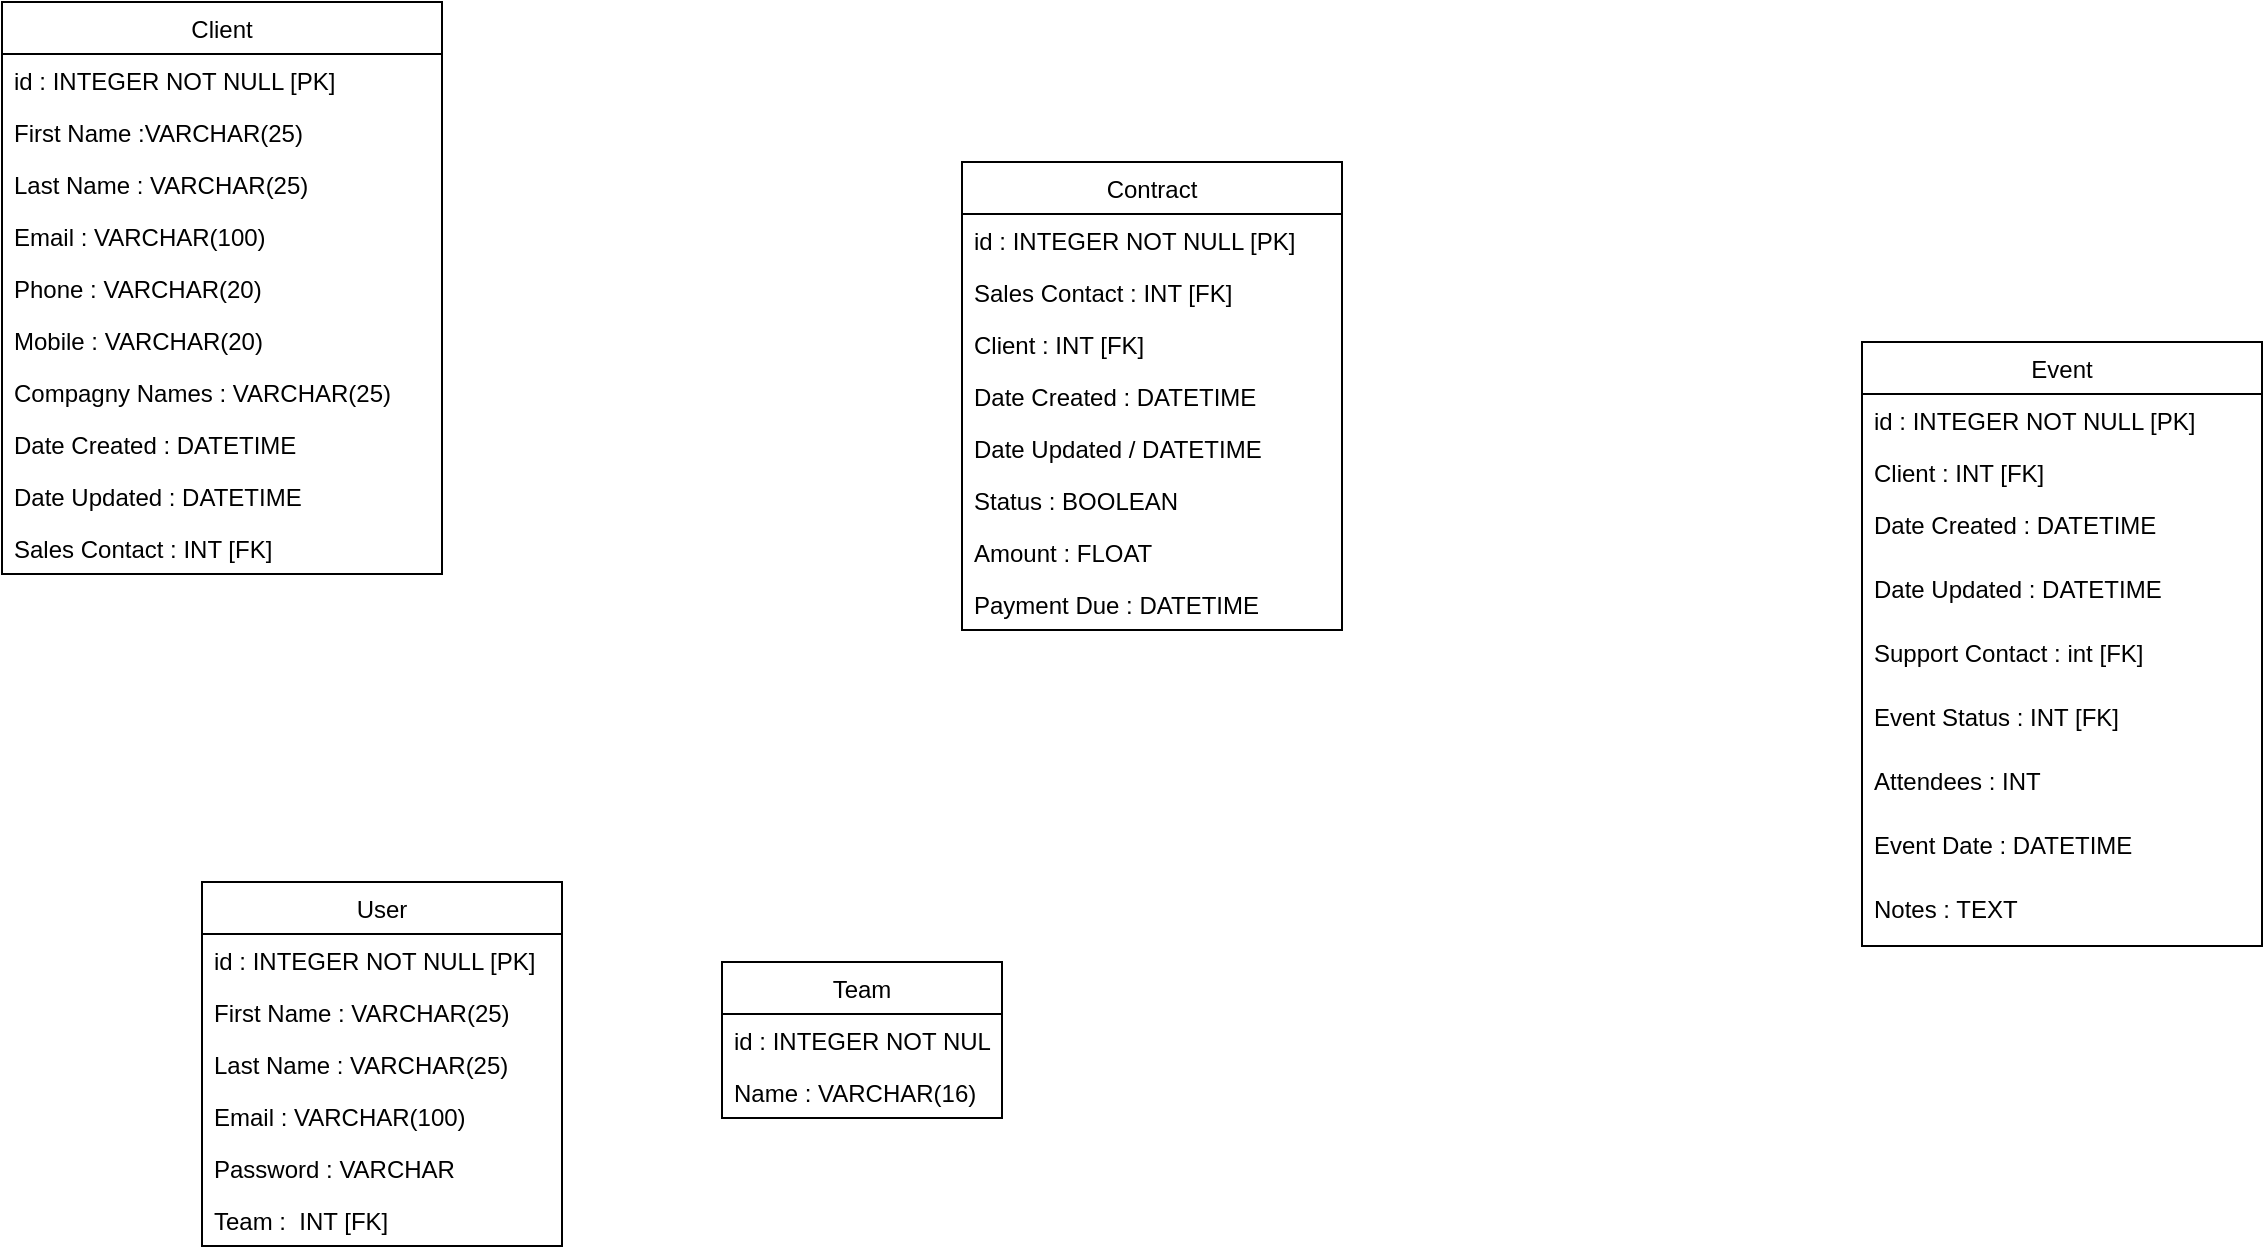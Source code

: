 <mxfile version="20.3.0" type="github">
  <diagram name="Page-1" id="e7e014a7-5840-1c2e-5031-d8a46d1fe8dd">
    <mxGraphModel dx="1422" dy="780" grid="1" gridSize="10" guides="1" tooltips="1" connect="1" arrows="1" fold="1" page="1" pageScale="1" pageWidth="1169" pageHeight="826" background="none" math="0" shadow="0">
      <root>
        <mxCell id="0" />
        <mxCell id="1" parent="0" />
        <mxCell id="pzetBezUOaXZdso2DsOu-49" value="Event" style="swimlane;fontStyle=0;childLayout=stackLayout;horizontal=1;startSize=26;fillColor=none;horizontalStack=0;resizeParent=1;resizeParentMax=0;resizeLast=0;collapsible=1;marginBottom=0;direction=east;" vertex="1" parent="1">
          <mxGeometry x="990" y="240" width="200" height="302" as="geometry">
            <mxRectangle x="410" y="230" width="80" height="30" as="alternateBounds" />
          </mxGeometry>
        </mxCell>
        <mxCell id="pzetBezUOaXZdso2DsOu-50" value="id : INTEGER NOT NULL [PK]" style="text;strokeColor=none;fillColor=none;align=left;verticalAlign=top;spacingLeft=4;spacingRight=4;overflow=hidden;rotatable=0;points=[[0,0.5],[1,0.5]];portConstraint=eastwest;" vertex="1" parent="pzetBezUOaXZdso2DsOu-49">
          <mxGeometry y="26" width="200" height="26" as="geometry" />
        </mxCell>
        <mxCell id="pzetBezUOaXZdso2DsOu-51" value="Client : INT [FK]" style="text;strokeColor=none;fillColor=none;align=left;verticalAlign=top;spacingLeft=4;spacingRight=4;overflow=hidden;rotatable=0;points=[[0,0.5],[1,0.5]];portConstraint=eastwest;" vertex="1" parent="pzetBezUOaXZdso2DsOu-49">
          <mxGeometry y="52" width="200" height="26" as="geometry" />
        </mxCell>
        <mxCell id="pzetBezUOaXZdso2DsOu-59" value="Date Created : DATETIME" style="text;strokeColor=none;fillColor=none;align=left;verticalAlign=top;spacingLeft=4;spacingRight=4;overflow=hidden;rotatable=0;points=[[0,0.5],[1,0.5]];portConstraint=eastwest;" vertex="1" parent="pzetBezUOaXZdso2DsOu-49">
          <mxGeometry y="78" width="200" height="32" as="geometry" />
        </mxCell>
        <mxCell id="pzetBezUOaXZdso2DsOu-55" value="Date Updated : DATETIME" style="text;strokeColor=none;fillColor=none;align=left;verticalAlign=top;spacingLeft=4;spacingRight=4;overflow=hidden;rotatable=0;points=[[0,0.5],[1,0.5]];portConstraint=eastwest;" vertex="1" parent="pzetBezUOaXZdso2DsOu-49">
          <mxGeometry y="110" width="200" height="32" as="geometry" />
        </mxCell>
        <mxCell id="pzetBezUOaXZdso2DsOu-57" value="Support Contact : int [FK]" style="text;strokeColor=none;fillColor=none;align=left;verticalAlign=top;spacingLeft=4;spacingRight=4;overflow=hidden;rotatable=0;points=[[0,0.5],[1,0.5]];portConstraint=eastwest;" vertex="1" parent="pzetBezUOaXZdso2DsOu-49">
          <mxGeometry y="142" width="200" height="32" as="geometry" />
        </mxCell>
        <mxCell id="pzetBezUOaXZdso2DsOu-61" value="Event Status : INT [FK]" style="text;strokeColor=none;fillColor=none;align=left;verticalAlign=top;spacingLeft=4;spacingRight=4;overflow=hidden;rotatable=0;points=[[0,0.5],[1,0.5]];portConstraint=eastwest;" vertex="1" parent="pzetBezUOaXZdso2DsOu-49">
          <mxGeometry y="174" width="200" height="32" as="geometry" />
        </mxCell>
        <mxCell id="pzetBezUOaXZdso2DsOu-60" value="Attendees : INT" style="text;strokeColor=none;fillColor=none;align=left;verticalAlign=top;spacingLeft=4;spacingRight=4;overflow=hidden;rotatable=0;points=[[0,0.5],[1,0.5]];portConstraint=eastwest;" vertex="1" parent="pzetBezUOaXZdso2DsOu-49">
          <mxGeometry y="206" width="200" height="32" as="geometry" />
        </mxCell>
        <mxCell id="pzetBezUOaXZdso2DsOu-63" value="Event Date : DATETIME" style="text;strokeColor=none;fillColor=none;align=left;verticalAlign=top;spacingLeft=4;spacingRight=4;overflow=hidden;rotatable=0;points=[[0,0.5],[1,0.5]];portConstraint=eastwest;" vertex="1" parent="pzetBezUOaXZdso2DsOu-49">
          <mxGeometry y="238" width="200" height="32" as="geometry" />
        </mxCell>
        <mxCell id="pzetBezUOaXZdso2DsOu-62" value="Notes : TEXT" style="text;strokeColor=none;fillColor=none;align=left;verticalAlign=top;spacingLeft=4;spacingRight=4;overflow=hidden;rotatable=0;points=[[0,0.5],[1,0.5]];portConstraint=eastwest;" vertex="1" parent="pzetBezUOaXZdso2DsOu-49">
          <mxGeometry y="270" width="200" height="32" as="geometry" />
        </mxCell>
        <mxCell id="pzetBezUOaXZdso2DsOu-64" value="Client" style="swimlane;fontStyle=0;childLayout=stackLayout;horizontal=1;startSize=26;fillColor=none;horizontalStack=0;resizeParent=1;resizeParentMax=0;resizeLast=0;collapsible=1;marginBottom=0;" vertex="1" parent="1">
          <mxGeometry x="60" y="70" width="220" height="286" as="geometry" />
        </mxCell>
        <mxCell id="pzetBezUOaXZdso2DsOu-65" value="id : INTEGER NOT NULL [PK]" style="text;strokeColor=none;fillColor=none;align=left;verticalAlign=top;spacingLeft=4;spacingRight=4;overflow=hidden;rotatable=0;points=[[0,0.5],[1,0.5]];portConstraint=eastwest;" vertex="1" parent="pzetBezUOaXZdso2DsOu-64">
          <mxGeometry y="26" width="220" height="26" as="geometry" />
        </mxCell>
        <mxCell id="pzetBezUOaXZdso2DsOu-66" value="First Name :VARCHAR(25) " style="text;strokeColor=none;fillColor=none;align=left;verticalAlign=top;spacingLeft=4;spacingRight=4;overflow=hidden;rotatable=0;points=[[0,0.5],[1,0.5]];portConstraint=eastwest;" vertex="1" parent="pzetBezUOaXZdso2DsOu-64">
          <mxGeometry y="52" width="220" height="26" as="geometry" />
        </mxCell>
        <mxCell id="pzetBezUOaXZdso2DsOu-67" value="Last Name : VARCHAR(25)" style="text;strokeColor=none;fillColor=none;align=left;verticalAlign=top;spacingLeft=4;spacingRight=4;overflow=hidden;rotatable=0;points=[[0,0.5],[1,0.5]];portConstraint=eastwest;" vertex="1" parent="pzetBezUOaXZdso2DsOu-64">
          <mxGeometry y="78" width="220" height="26" as="geometry" />
        </mxCell>
        <mxCell id="pzetBezUOaXZdso2DsOu-68" value="Email : VARCHAR(100)" style="text;strokeColor=none;fillColor=none;align=left;verticalAlign=top;spacingLeft=4;spacingRight=4;overflow=hidden;rotatable=0;points=[[0,0.5],[1,0.5]];portConstraint=eastwest;" vertex="1" parent="pzetBezUOaXZdso2DsOu-64">
          <mxGeometry y="104" width="220" height="26" as="geometry" />
        </mxCell>
        <mxCell id="pzetBezUOaXZdso2DsOu-69" value="Phone : VARCHAR(20)" style="text;strokeColor=none;fillColor=none;align=left;verticalAlign=top;spacingLeft=4;spacingRight=4;overflow=hidden;rotatable=0;points=[[0,0.5],[1,0.5]];portConstraint=eastwest;" vertex="1" parent="pzetBezUOaXZdso2DsOu-64">
          <mxGeometry y="130" width="220" height="26" as="geometry" />
        </mxCell>
        <mxCell id="pzetBezUOaXZdso2DsOu-70" value="Mobile : VARCHAR(20)" style="text;strokeColor=none;fillColor=none;align=left;verticalAlign=top;spacingLeft=4;spacingRight=4;overflow=hidden;rotatable=0;points=[[0,0.5],[1,0.5]];portConstraint=eastwest;" vertex="1" parent="pzetBezUOaXZdso2DsOu-64">
          <mxGeometry y="156" width="220" height="26" as="geometry" />
        </mxCell>
        <mxCell id="pzetBezUOaXZdso2DsOu-71" value="Compagny Names : VARCHAR(25)" style="text;strokeColor=none;fillColor=none;align=left;verticalAlign=top;spacingLeft=4;spacingRight=4;overflow=hidden;rotatable=0;points=[[0,0.5],[1,0.5]];portConstraint=eastwest;" vertex="1" parent="pzetBezUOaXZdso2DsOu-64">
          <mxGeometry y="182" width="220" height="26" as="geometry" />
        </mxCell>
        <mxCell id="pzetBezUOaXZdso2DsOu-73" value="Date Created : DATETIME" style="text;strokeColor=none;fillColor=none;align=left;verticalAlign=top;spacingLeft=4;spacingRight=4;overflow=hidden;rotatable=0;points=[[0,0.5],[1,0.5]];portConstraint=eastwest;" vertex="1" parent="pzetBezUOaXZdso2DsOu-64">
          <mxGeometry y="208" width="220" height="26" as="geometry" />
        </mxCell>
        <mxCell id="pzetBezUOaXZdso2DsOu-74" value="Date Updated : DATETIME" style="text;strokeColor=none;fillColor=none;align=left;verticalAlign=top;spacingLeft=4;spacingRight=4;overflow=hidden;rotatable=0;points=[[0,0.5],[1,0.5]];portConstraint=eastwest;" vertex="1" parent="pzetBezUOaXZdso2DsOu-64">
          <mxGeometry y="234" width="220" height="26" as="geometry" />
        </mxCell>
        <mxCell id="pzetBezUOaXZdso2DsOu-75" value="Sales Contact : INT [FK]" style="text;strokeColor=none;fillColor=none;align=left;verticalAlign=top;spacingLeft=4;spacingRight=4;overflow=hidden;rotatable=0;points=[[0,0.5],[1,0.5]];portConstraint=eastwest;" vertex="1" parent="pzetBezUOaXZdso2DsOu-64">
          <mxGeometry y="260" width="220" height="26" as="geometry" />
        </mxCell>
        <mxCell id="pzetBezUOaXZdso2DsOu-76" value="Contract" style="swimlane;fontStyle=0;childLayout=stackLayout;horizontal=1;startSize=26;fillColor=none;horizontalStack=0;resizeParent=1;resizeParentMax=0;resizeLast=0;collapsible=1;marginBottom=0;" vertex="1" parent="1">
          <mxGeometry x="540" y="150" width="190" height="234" as="geometry" />
        </mxCell>
        <mxCell id="pzetBezUOaXZdso2DsOu-77" value="id : INTEGER NOT NULL [PK]" style="text;strokeColor=none;fillColor=none;align=left;verticalAlign=top;spacingLeft=4;spacingRight=4;overflow=hidden;rotatable=0;points=[[0,0.5],[1,0.5]];portConstraint=eastwest;" vertex="1" parent="pzetBezUOaXZdso2DsOu-76">
          <mxGeometry y="26" width="190" height="26" as="geometry" />
        </mxCell>
        <mxCell id="pzetBezUOaXZdso2DsOu-78" value="Sales Contact : INT [FK]" style="text;strokeColor=none;fillColor=none;align=left;verticalAlign=top;spacingLeft=4;spacingRight=4;overflow=hidden;rotatable=0;points=[[0,0.5],[1,0.5]];portConstraint=eastwest;" vertex="1" parent="pzetBezUOaXZdso2DsOu-76">
          <mxGeometry y="52" width="190" height="26" as="geometry" />
        </mxCell>
        <mxCell id="pzetBezUOaXZdso2DsOu-79" value="Client : INT [FK]" style="text;strokeColor=none;fillColor=none;align=left;verticalAlign=top;spacingLeft=4;spacingRight=4;overflow=hidden;rotatable=0;points=[[0,0.5],[1,0.5]];portConstraint=eastwest;" vertex="1" parent="pzetBezUOaXZdso2DsOu-76">
          <mxGeometry y="78" width="190" height="26" as="geometry" />
        </mxCell>
        <mxCell id="pzetBezUOaXZdso2DsOu-83" value="Date Created : DATETIME" style="text;strokeColor=none;fillColor=none;align=left;verticalAlign=top;spacingLeft=4;spacingRight=4;overflow=hidden;rotatable=0;points=[[0,0.5],[1,0.5]];portConstraint=eastwest;" vertex="1" parent="pzetBezUOaXZdso2DsOu-76">
          <mxGeometry y="104" width="190" height="26" as="geometry" />
        </mxCell>
        <mxCell id="pzetBezUOaXZdso2DsOu-82" value="Date Updated / DATETIME" style="text;strokeColor=none;fillColor=none;align=left;verticalAlign=top;spacingLeft=4;spacingRight=4;overflow=hidden;rotatable=0;points=[[0,0.5],[1,0.5]];portConstraint=eastwest;" vertex="1" parent="pzetBezUOaXZdso2DsOu-76">
          <mxGeometry y="130" width="190" height="26" as="geometry" />
        </mxCell>
        <mxCell id="pzetBezUOaXZdso2DsOu-81" value="Status : BOOLEAN" style="text;strokeColor=none;fillColor=none;align=left;verticalAlign=top;spacingLeft=4;spacingRight=4;overflow=hidden;rotatable=0;points=[[0,0.5],[1,0.5]];portConstraint=eastwest;" vertex="1" parent="pzetBezUOaXZdso2DsOu-76">
          <mxGeometry y="156" width="190" height="26" as="geometry" />
        </mxCell>
        <mxCell id="pzetBezUOaXZdso2DsOu-80" value="Amount : FLOAT" style="text;strokeColor=none;fillColor=none;align=left;verticalAlign=top;spacingLeft=4;spacingRight=4;overflow=hidden;rotatable=0;points=[[0,0.5],[1,0.5]];portConstraint=eastwest;" vertex="1" parent="pzetBezUOaXZdso2DsOu-76">
          <mxGeometry y="182" width="190" height="26" as="geometry" />
        </mxCell>
        <mxCell id="pzetBezUOaXZdso2DsOu-84" value="Payment Due : DATETIME" style="text;strokeColor=none;fillColor=none;align=left;verticalAlign=top;spacingLeft=4;spacingRight=4;overflow=hidden;rotatable=0;points=[[0,0.5],[1,0.5]];portConstraint=eastwest;" vertex="1" parent="pzetBezUOaXZdso2DsOu-76">
          <mxGeometry y="208" width="190" height="26" as="geometry" />
        </mxCell>
        <mxCell id="pzetBezUOaXZdso2DsOu-85" value="User" style="swimlane;fontStyle=0;childLayout=stackLayout;horizontal=1;startSize=26;fillColor=none;horizontalStack=0;resizeParent=1;resizeParentMax=0;resizeLast=0;collapsible=1;marginBottom=0;" vertex="1" parent="1">
          <mxGeometry x="160" y="510" width="180" height="182" as="geometry" />
        </mxCell>
        <mxCell id="pzetBezUOaXZdso2DsOu-87" value="id : INTEGER NOT NULL [PK]" style="text;strokeColor=none;fillColor=none;align=left;verticalAlign=top;spacingLeft=4;spacingRight=4;overflow=hidden;rotatable=0;points=[[0,0.5],[1,0.5]];portConstraint=eastwest;" vertex="1" parent="pzetBezUOaXZdso2DsOu-85">
          <mxGeometry y="26" width="180" height="26" as="geometry" />
        </mxCell>
        <mxCell id="pzetBezUOaXZdso2DsOu-88" value="First Name : VARCHAR(25)" style="text;strokeColor=none;fillColor=none;align=left;verticalAlign=top;spacingLeft=4;spacingRight=4;overflow=hidden;rotatable=0;points=[[0,0.5],[1,0.5]];portConstraint=eastwest;" vertex="1" parent="pzetBezUOaXZdso2DsOu-85">
          <mxGeometry y="52" width="180" height="26" as="geometry" />
        </mxCell>
        <mxCell id="pzetBezUOaXZdso2DsOu-89" value="Last Name : VARCHAR(25)" style="text;strokeColor=none;fillColor=none;align=left;verticalAlign=top;spacingLeft=4;spacingRight=4;overflow=hidden;rotatable=0;points=[[0,0.5],[1,0.5]];portConstraint=eastwest;" vertex="1" parent="pzetBezUOaXZdso2DsOu-85">
          <mxGeometry y="78" width="180" height="26" as="geometry" />
        </mxCell>
        <mxCell id="pzetBezUOaXZdso2DsOu-90" value="Email : VARCHAR(100)" style="text;strokeColor=none;fillColor=none;align=left;verticalAlign=top;spacingLeft=4;spacingRight=4;overflow=hidden;rotatable=0;points=[[0,0.5],[1,0.5]];portConstraint=eastwest;" vertex="1" parent="pzetBezUOaXZdso2DsOu-85">
          <mxGeometry y="104" width="180" height="26" as="geometry" />
        </mxCell>
        <mxCell id="pzetBezUOaXZdso2DsOu-91" value="Password : VARCHAR" style="text;strokeColor=none;fillColor=none;align=left;verticalAlign=top;spacingLeft=4;spacingRight=4;overflow=hidden;rotatable=0;points=[[0,0.5],[1,0.5]];portConstraint=eastwest;" vertex="1" parent="pzetBezUOaXZdso2DsOu-85">
          <mxGeometry y="130" width="180" height="26" as="geometry" />
        </mxCell>
        <mxCell id="pzetBezUOaXZdso2DsOu-92" value="Team :  INT [FK]" style="text;strokeColor=none;fillColor=none;align=left;verticalAlign=top;spacingLeft=4;spacingRight=4;overflow=hidden;rotatable=0;points=[[0,0.5],[1,0.5]];portConstraint=eastwest;" vertex="1" parent="pzetBezUOaXZdso2DsOu-85">
          <mxGeometry y="156" width="180" height="26" as="geometry" />
        </mxCell>
        <mxCell id="pzetBezUOaXZdso2DsOu-93" value="Team" style="swimlane;fontStyle=0;childLayout=stackLayout;horizontal=1;startSize=26;fillColor=none;horizontalStack=0;resizeParent=1;resizeParentMax=0;resizeLast=0;collapsible=1;marginBottom=0;" vertex="1" parent="1">
          <mxGeometry x="420" y="550" width="140" height="78" as="geometry" />
        </mxCell>
        <mxCell id="pzetBezUOaXZdso2DsOu-94" value="id : INTEGER NOT NULL [PK]" style="text;strokeColor=none;fillColor=none;align=left;verticalAlign=top;spacingLeft=4;spacingRight=4;overflow=hidden;rotatable=0;points=[[0,0.5],[1,0.5]];portConstraint=eastwest;" vertex="1" parent="pzetBezUOaXZdso2DsOu-93">
          <mxGeometry y="26" width="140" height="26" as="geometry" />
        </mxCell>
        <mxCell id="pzetBezUOaXZdso2DsOu-95" value="Name : VARCHAR(16)" style="text;strokeColor=none;fillColor=none;align=left;verticalAlign=top;spacingLeft=4;spacingRight=4;overflow=hidden;rotatable=0;points=[[0,0.5],[1,0.5]];portConstraint=eastwest;" vertex="1" parent="pzetBezUOaXZdso2DsOu-93">
          <mxGeometry y="52" width="140" height="26" as="geometry" />
        </mxCell>
      </root>
    </mxGraphModel>
  </diagram>
</mxfile>
